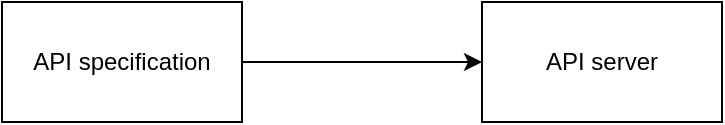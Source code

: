 <mxfile version="14.5.10" type="github" pages="7">
  <diagram id="YW9blF_Owmo7Ird1f1LF" name="Page-2">
    <mxGraphModel dx="1426" dy="794" grid="1" gridSize="10" guides="1" tooltips="1" connect="1" arrows="1" fold="1" page="1" pageScale="1" pageWidth="850" pageHeight="1100" math="0" shadow="0">
      <root>
        <mxCell id="KnWf_Mx42IllufW8GDrq-0" />
        <mxCell id="KnWf_Mx42IllufW8GDrq-1" parent="KnWf_Mx42IllufW8GDrq-0" />
        <mxCell id="KnWf_Mx42IllufW8GDrq-2" value="API specification" style="rounded=0;whiteSpace=wrap;html=1;" parent="KnWf_Mx42IllufW8GDrq-1" vertex="1">
          <mxGeometry x="200" y="300" width="120" height="60" as="geometry" />
        </mxCell>
        <mxCell id="KnWf_Mx42IllufW8GDrq-3" value="API server" style="rounded=0;whiteSpace=wrap;html=1;" parent="KnWf_Mx42IllufW8GDrq-1" vertex="1">
          <mxGeometry x="440" y="300" width="120" height="60" as="geometry" />
        </mxCell>
        <mxCell id="KnWf_Mx42IllufW8GDrq-4" value="" style="endArrow=classic;html=1;exitX=1;exitY=0.5;exitDx=0;exitDy=0;entryX=0;entryY=0.5;entryDx=0;entryDy=0;" parent="KnWf_Mx42IllufW8GDrq-1" source="KnWf_Mx42IllufW8GDrq-2" target="KnWf_Mx42IllufW8GDrq-3" edge="1">
          <mxGeometry width="50" height="50" relative="1" as="geometry">
            <mxPoint x="560" y="460" as="sourcePoint" />
            <mxPoint x="610" y="410" as="targetPoint" />
          </mxGeometry>
        </mxCell>
      </root>
    </mxGraphModel>
  </diagram>
  <diagram id="_DBOhe5kyn5AZzkCBfSt" name="Page-1">
    <mxGraphModel dx="1141" dy="635" grid="1" gridSize="10" guides="1" tooltips="1" connect="1" arrows="1" fold="1" page="1" pageScale="1" pageWidth="850" pageHeight="1100" math="0" shadow="0">
      <root>
        <mxCell id="0" />
        <mxCell id="1" parent="0" />
        <mxCell id="911lLUoRcZe3AvM8uptB-5" value="" style="shape=cylinder3;whiteSpace=wrap;html=1;boundedLbl=1;backgroundOutline=1;size=15;" vertex="1" parent="1">
          <mxGeometry x="240" y="240.9" width="60" height="80" as="geometry" />
        </mxCell>
        <mxCell id="911lLUoRcZe3AvM8uptB-6" value="" style="points=[];aspect=fixed;html=1;align=center;shadow=0;dashed=0;image;image=img/lib/allied_telesis/computer_and_terminals/Personal_Computer.svg;" vertex="1" parent="1">
          <mxGeometry x="530" y="256" width="45.6" height="61.8" as="geometry" />
        </mxCell>
        <mxCell id="911lLUoRcZe3AvM8uptB-7" value="" style="aspect=fixed;perimeter=ellipsePerimeter;html=1;align=center;shadow=0;dashed=0;spacingTop=3;image;image=img/lib/active_directory/generic_server.svg;" vertex="1" parent="1">
          <mxGeometry x="397" y="256" width="28.0" height="50" as="geometry" />
        </mxCell>
        <mxCell id="911lLUoRcZe3AvM8uptB-8" value="" style="endArrow=classic;html=1;exitX=0.99;exitY=0.593;exitDx=0;exitDy=0;exitPerimeter=0;entryX=-0.031;entryY=0.553;entryDx=0;entryDy=0;entryPerimeter=0;" edge="1" parent="1" source="911lLUoRcZe3AvM8uptB-5" target="911lLUoRcZe3AvM8uptB-6">
          <mxGeometry width="50" height="50" relative="1" as="geometry">
            <mxPoint x="530" y="450" as="sourcePoint" />
            <mxPoint x="580" y="400" as="targetPoint" />
          </mxGeometry>
        </mxCell>
      </root>
    </mxGraphModel>
  </diagram>
  <diagram id="-OSotKfonsL0_p117xXP" name="Page-3">
    <mxGraphModel dx="1426" dy="794" grid="1" gridSize="10" guides="1" tooltips="1" connect="1" arrows="1" fold="1" page="1" pageScale="1" pageWidth="850" pageHeight="1100" math="0" shadow="0">
      <root>
        <mxCell id="Q2AOBh10z61DoejBLnJy-0" />
        <mxCell id="Q2AOBh10z61DoejBLnJy-1" parent="Q2AOBh10z61DoejBLnJy-0" />
        <mxCell id="HHn24r9-YnnHE3A2zo3I-2" value="" style="endArrow=classic;html=1;exitX=1;exitY=0.5;exitDx=0;exitDy=0;entryX=0.341;entryY=0;entryDx=0;entryDy=0;entryPerimeter=0;" parent="Q2AOBh10z61DoejBLnJy-1" target="HHn24r9-YnnHE3A2zo3I-14" edge="1">
          <mxGeometry width="50" height="50" relative="1" as="geometry">
            <mxPoint x="360" y="200" as="sourcePoint" />
            <mxPoint x="450" y="260" as="targetPoint" />
          </mxGeometry>
        </mxCell>
        <mxCell id="HHn24r9-YnnHE3A2zo3I-3" value="API design" style="rounded=0;whiteSpace=wrap;html=1;" parent="Q2AOBh10z61DoejBLnJy-1" vertex="1">
          <mxGeometry x="80" y="170" width="120" height="60" as="geometry" />
        </mxCell>
        <mxCell id="HHn24r9-YnnHE3A2zo3I-4" value="" style="endArrow=classic;html=1;exitX=1;exitY=0.5;exitDx=0;exitDy=0;entryX=0;entryY=0.5;entryDx=0;entryDy=0;entryPerimeter=0;" parent="Q2AOBh10z61DoejBLnJy-1" source="HHn24r9-YnnHE3A2zo3I-3" target="HHn24r9-YnnHE3A2zo3I-12" edge="1">
          <mxGeometry width="50" height="50" relative="1" as="geometry">
            <mxPoint x="290" y="500" as="sourcePoint" />
            <mxPoint x="260" y="201" as="targetPoint" />
          </mxGeometry>
        </mxCell>
        <mxCell id="HHn24r9-YnnHE3A2zo3I-6" value="" style="endArrow=classic;html=1;exitX=1;exitY=0.5;exitDx=0;exitDy=0;entryX=0;entryY=0.75;entryDx=0;entryDy=0;" parent="Q2AOBh10z61DoejBLnJy-1" target="HHn24r9-YnnHE3A2zo3I-15" edge="1">
          <mxGeometry width="50" height="50" relative="1" as="geometry">
            <mxPoint x="360" y="200" as="sourcePoint" />
            <mxPoint x="450" y="170" as="targetPoint" />
          </mxGeometry>
        </mxCell>
        <mxCell id="HHn24r9-YnnHE3A2zo3I-8" value="" style="endArrow=classic;html=1;exitX=1;exitY=0.5;exitDx=0;exitDy=0;entryX=0.022;entryY=0.631;entryDx=0;entryDy=0;entryPerimeter=0;" parent="Q2AOBh10z61DoejBLnJy-1" source="HHn24r9-YnnHE3A2zo3I-15" target="HHn24r9-YnnHE3A2zo3I-16" edge="1">
          <mxGeometry width="50" height="50" relative="1" as="geometry">
            <mxPoint x="510" y="140" as="sourcePoint" />
            <mxPoint x="580" y="140" as="targetPoint" />
          </mxGeometry>
        </mxCell>
        <mxCell id="HHn24r9-YnnHE3A2zo3I-10" value="" style="endArrow=classic;html=1;exitX=0.991;exitY=0.591;exitDx=0;exitDy=0;exitPerimeter=0;entryX=-0.119;entryY=0.633;entryDx=0;entryDy=0;entryPerimeter=0;" parent="Q2AOBh10z61DoejBLnJy-1" source="HHn24r9-YnnHE3A2zo3I-14" target="HHn24r9-YnnHE3A2zo3I-17" edge="1">
          <mxGeometry width="50" height="50" relative="1" as="geometry">
            <mxPoint x="510" y="330" as="sourcePoint" />
            <mxPoint x="560" y="280" as="targetPoint" />
          </mxGeometry>
        </mxCell>
        <mxCell id="HHn24r9-YnnHE3A2zo3I-12" value="API specification" style="aspect=fixed;pointerEvents=1;shadow=0;dashed=0;html=1;strokeColor=none;labelPosition=center;verticalLabelPosition=bottom;verticalAlign=top;align=center;fillColor=#00188D;shape=mxgraph.azure.code_file" parent="Q2AOBh10z61DoejBLnJy-1" vertex="1">
          <mxGeometry x="276.5" y="175" width="47" height="50" as="geometry" />
        </mxCell>
        <mxCell id="HHn24r9-YnnHE3A2zo3I-14" value="API tests" style="shape=image;html=1;verticalAlign=top;verticalLabelPosition=bottom;labelBackgroundColor=#ffffff;imageAspect=0;aspect=fixed;image=https://cdn2.iconfinder.com/data/icons/xomo-basics/128/document-03-128.png" parent="Q2AOBh10z61DoejBLnJy-1" vertex="1">
          <mxGeometry x="397.8" y="230" width="88" height="88" as="geometry" />
        </mxCell>
        <mxCell id="HHn24r9-YnnHE3A2zo3I-15" value="Mock server" style="aspect=fixed;perimeter=ellipsePerimeter;html=1;align=center;shadow=0;dashed=0;spacingTop=3;image;image=img/lib/active_directory/generic_server.svg;" parent="Q2AOBh10z61DoejBLnJy-1" vertex="1">
          <mxGeometry x="425" y="115" width="33.6" height="60" as="geometry" />
        </mxCell>
        <mxCell id="HHn24r9-YnnHE3A2zo3I-16" value="API client" style="points=[];aspect=fixed;html=1;align=center;shadow=0;dashed=0;image;image=img/lib/allied_telesis/computer_and_terminals/Personal_Computer.svg;" parent="Q2AOBh10z61DoejBLnJy-1" vertex="1">
          <mxGeometry x="570" y="108.2" width="45.6" height="61.8" as="geometry" />
        </mxCell>
        <mxCell id="HHn24r9-YnnHE3A2zo3I-17" value="API server" style="aspect=fixed;perimeter=ellipsePerimeter;html=1;align=center;shadow=0;dashed=0;spacingTop=3;image;image=img/lib/active_directory/generic_server.svg;" parent="Q2AOBh10z61DoejBLnJy-1" vertex="1">
          <mxGeometry x="582" y="244" width="33.6" height="60" as="geometry" />
        </mxCell>
      </root>
    </mxGraphModel>
  </diagram>
  <diagram id="L9Y8G__AvbDqcX415ghp" name="Page-4">
    <mxGraphModel dx="1426" dy="794" grid="1" gridSize="10" guides="1" tooltips="1" connect="1" arrows="1" fold="1" page="1" pageScale="1" pageWidth="850" pageHeight="1100" math="0" shadow="0">
      <root>
        <mxCell id="7FXDLO-AdmhuCDb1IHFq-0" />
        <mxCell id="7FXDLO-AdmhuCDb1IHFq-1" parent="7FXDLO-AdmhuCDb1IHFq-0" />
        <mxCell id="7FXDLO-AdmhuCDb1IHFq-6" value="" style="endArrow=classic;html=1;exitX=0.989;exitY=0.64;exitDx=0;exitDy=0;entryX=0.022;entryY=0.631;entryDx=0;entryDy=0;entryPerimeter=0;exitPerimeter=0;" parent="7FXDLO-AdmhuCDb1IHFq-1" source="7FXDLO-AdmhuCDb1IHFq-8" target="7FXDLO-AdmhuCDb1IHFq-11" edge="1">
          <mxGeometry width="50" height="50" relative="1" as="geometry">
            <mxPoint x="458.6" y="145" as="sourcePoint" />
            <mxPoint x="580" y="140" as="targetPoint" />
          </mxGeometry>
        </mxCell>
        <mxCell id="7FXDLO-AdmhuCDb1IHFq-7" value="" style="endArrow=classic;html=1;exitX=1.032;exitY=0.64;exitDx=0;exitDy=0;exitPerimeter=0;entryX=-0.119;entryY=0.633;entryDx=0;entryDy=0;entryPerimeter=0;" parent="7FXDLO-AdmhuCDb1IHFq-1" source="7FXDLO-AdmhuCDb1IHFq-8" target="7FXDLO-AdmhuCDb1IHFq-12" edge="1">
          <mxGeometry width="50" height="50" relative="1" as="geometry">
            <mxPoint x="485.008" y="282.008" as="sourcePoint" />
            <mxPoint x="560" y="280" as="targetPoint" />
          </mxGeometry>
        </mxCell>
        <mxCell id="7FXDLO-AdmhuCDb1IHFq-8" value="API specification" style="aspect=fixed;pointerEvents=1;shadow=0;dashed=0;html=1;strokeColor=none;labelPosition=center;verticalLabelPosition=bottom;verticalAlign=top;align=center;fillColor=#00188D;shape=mxgraph.azure.code_file" parent="7FXDLO-AdmhuCDb1IHFq-1" vertex="1">
          <mxGeometry x="276.5" y="175" width="47" height="50" as="geometry" />
        </mxCell>
        <mxCell id="7FXDLO-AdmhuCDb1IHFq-11" value="API client" style="points=[];aspect=fixed;html=1;align=center;shadow=0;dashed=0;image;image=img/lib/allied_telesis/computer_and_terminals/Personal_Computer.svg;" parent="7FXDLO-AdmhuCDb1IHFq-1" vertex="1">
          <mxGeometry x="420" y="113.2" width="45.6" height="61.8" as="geometry" />
        </mxCell>
        <mxCell id="7FXDLO-AdmhuCDb1IHFq-12" value="API server" style="aspect=fixed;perimeter=ellipsePerimeter;html=1;align=center;shadow=0;dashed=0;spacingTop=3;image;image=img/lib/active_directory/generic_server.svg;" parent="7FXDLO-AdmhuCDb1IHFq-1" vertex="1">
          <mxGeometry x="426" y="225" width="33.6" height="60" as="geometry" />
        </mxCell>
      </root>
    </mxGraphModel>
  </diagram>
  <diagram id="2gecRY44C8IrdJoKqug1" name="Page-5">
    <mxGraphModel dx="1426" dy="794" grid="1" gridSize="10" guides="1" tooltips="1" connect="1" arrows="1" fold="1" page="1" pageScale="1" pageWidth="850" pageHeight="1100" math="0" shadow="0">
      <root>
        <mxCell id="QxzFYVdIYubaaprNjunj-0" />
        <mxCell id="QxzFYVdIYubaaprNjunj-1" parent="QxzFYVdIYubaaprNjunj-0" />
        <mxCell id="EWvQ33ldcOREJpzuu48I-0" value="" style="endArrow=classic;html=1;exitX=1;exitY=0.5;exitDx=0;exitDy=0;" edge="1" parent="QxzFYVdIYubaaprNjunj-1" target="EWvQ33ldcOREJpzuu48I-7">
          <mxGeometry width="50" height="50" relative="1" as="geometry">
            <mxPoint x="360" y="200" as="sourcePoint" />
            <mxPoint x="450" y="260" as="targetPoint" />
          </mxGeometry>
        </mxCell>
        <mxCell id="EWvQ33ldcOREJpzuu48I-5" value="" style="endArrow=classic;html=1;exitX=0.991;exitY=0.591;exitDx=0;exitDy=0;exitPerimeter=0;entryX=-0.119;entryY=0.633;entryDx=0;entryDy=0;entryPerimeter=0;" edge="1" parent="QxzFYVdIYubaaprNjunj-1" source="EWvQ33ldcOREJpzuu48I-7" target="EWvQ33ldcOREJpzuu48I-10">
          <mxGeometry width="50" height="50" relative="1" as="geometry">
            <mxPoint x="510" y="330" as="sourcePoint" />
            <mxPoint x="560" y="280" as="targetPoint" />
          </mxGeometry>
        </mxCell>
        <mxCell id="EWvQ33ldcOREJpzuu48I-6" value="API specification" style="aspect=fixed;pointerEvents=1;shadow=0;dashed=0;html=1;strokeColor=none;labelPosition=center;verticalLabelPosition=bottom;verticalAlign=top;align=center;fillColor=#00188D;shape=mxgraph.azure.code_file" vertex="1" parent="QxzFYVdIYubaaprNjunj-1">
          <mxGeometry x="276.5" y="175" width="47" height="50" as="geometry" />
        </mxCell>
        <mxCell id="EWvQ33ldcOREJpzuu48I-7" value="API tests" style="shape=image;html=1;verticalAlign=top;verticalLabelPosition=bottom;labelBackgroundColor=#ffffff;imageAspect=0;aspect=fixed;image=https://cdn2.iconfinder.com/data/icons/xomo-basics/128/document-03-128.png" vertex="1" parent="QxzFYVdIYubaaprNjunj-1">
          <mxGeometry x="420" y="156" width="88" height="88" as="geometry" />
        </mxCell>
        <mxCell id="EWvQ33ldcOREJpzuu48I-10" value="API server" style="aspect=fixed;perimeter=ellipsePerimeter;html=1;align=center;shadow=0;dashed=0;spacingTop=3;image;image=img/lib/active_directory/generic_server.svg;" vertex="1" parent="QxzFYVdIYubaaprNjunj-1">
          <mxGeometry x="582" y="170" width="33.6" height="60" as="geometry" />
        </mxCell>
      </root>
    </mxGraphModel>
  </diagram>
  <diagram id="HbRJaki6yfm9M-vilRuS" name="Page-6">
    <mxGraphModel dx="1426" dy="794" grid="1" gridSize="10" guides="1" tooltips="1" connect="1" arrows="1" fold="1" page="1" pageScale="1" pageWidth="850" pageHeight="1100" math="0" shadow="0">
      <root>
        <mxCell id="VWHfBOToA15D_FozDZoY-0" />
        <mxCell id="VWHfBOToA15D_FozDZoY-1" parent="VWHfBOToA15D_FozDZoY-0" />
        <mxCell id="0CcJc1qAgRDPtKfVjSrv-3" value="" style="endArrow=classic;html=1;exitX=1;exitY=0.5;exitDx=0;exitDy=0;entryX=0.006;entryY=0.585;entryDx=0;entryDy=0;entryPerimeter=0;exitPerimeter=0;" parent="VWHfBOToA15D_FozDZoY-1" source="0CcJc1qAgRDPtKfVjSrv-6" target="0CcJc1qAgRDPtKfVjSrv-8" edge="1">
          <mxGeometry width="50" height="50" relative="1" as="geometry">
            <mxPoint x="360" y="200" as="sourcePoint" />
            <mxPoint x="450" y="170" as="targetPoint" />
          </mxGeometry>
        </mxCell>
        <mxCell id="0CcJc1qAgRDPtKfVjSrv-4" value="" style="endArrow=classic;html=1;exitX=1;exitY=0.5;exitDx=0;exitDy=0;entryX=-0.013;entryY=0.533;entryDx=0;entryDy=0;entryPerimeter=0;" parent="VWHfBOToA15D_FozDZoY-1" source="0CcJc1qAgRDPtKfVjSrv-8" target="0CcJc1qAgRDPtKfVjSrv-9" edge="1">
          <mxGeometry width="50" height="50" relative="1" as="geometry">
            <mxPoint x="510" y="140" as="sourcePoint" />
            <mxPoint x="580" y="140" as="targetPoint" />
          </mxGeometry>
        </mxCell>
        <mxCell id="0CcJc1qAgRDPtKfVjSrv-6" value="API specification" style="aspect=fixed;pointerEvents=1;shadow=0;dashed=0;html=1;strokeColor=none;labelPosition=center;verticalLabelPosition=bottom;verticalAlign=top;align=center;fillColor=#00188D;shape=mxgraph.azure.code_file" parent="VWHfBOToA15D_FozDZoY-1" vertex="1">
          <mxGeometry x="290" y="175" width="47" height="50" as="geometry" />
        </mxCell>
        <mxCell id="0CcJc1qAgRDPtKfVjSrv-8" value="Mock server" style="aspect=fixed;perimeter=ellipsePerimeter;html=1;align=center;shadow=0;dashed=0;spacingTop=3;image;image=img/lib/active_directory/generic_server.svg;" parent="VWHfBOToA15D_FozDZoY-1" vertex="1">
          <mxGeometry x="425" y="165" width="33.6" height="60" as="geometry" />
        </mxCell>
        <mxCell id="0CcJc1qAgRDPtKfVjSrv-9" value="API client" style="points=[];aspect=fixed;html=1;align=center;shadow=0;dashed=0;image;image=img/lib/allied_telesis/computer_and_terminals/Personal_Computer.svg;" parent="VWHfBOToA15D_FozDZoY-1" vertex="1">
          <mxGeometry x="550" y="163.2" width="45.6" height="61.8" as="geometry" />
        </mxCell>
      </root>
    </mxGraphModel>
  </diagram>
  <diagram id="8CH1AJ9X9koKDYAXqmSw" name="Page-7">
    <mxGraphModel dx="1426" dy="794" grid="1" gridSize="10" guides="1" tooltips="1" connect="1" arrows="1" fold="1" page="1" pageScale="1" pageWidth="850" pageHeight="1100" math="0" shadow="0">
      <root>
        <mxCell id="QqBJqPqLRKcHFHB9CB87-0" />
        <mxCell id="QqBJqPqLRKcHFHB9CB87-1" parent="QqBJqPqLRKcHFHB9CB87-0" />
        <mxCell id="QqBJqPqLRKcHFHB9CB87-2" value="" style="endArrow=classic;html=1;exitX=1;exitY=0.5;exitDx=0;exitDy=0;entryX=0.341;entryY=0;entryDx=0;entryDy=0;entryPerimeter=0;exitPerimeter=0;" edge="1" parent="QqBJqPqLRKcHFHB9CB87-1" target="QqBJqPqLRKcHFHB9CB87-9" source="QqBJqPqLRKcHFHB9CB87-8">
          <mxGeometry width="50" height="50" relative="1" as="geometry">
            <mxPoint x="360" y="200" as="sourcePoint" />
            <mxPoint x="450" y="260" as="targetPoint" />
          </mxGeometry>
        </mxCell>
        <mxCell id="QqBJqPqLRKcHFHB9CB87-3" value="API design" style="rounded=0;whiteSpace=wrap;html=1;" vertex="1" parent="QqBJqPqLRKcHFHB9CB87-1">
          <mxGeometry x="80" y="170" width="120" height="60" as="geometry" />
        </mxCell>
        <mxCell id="QqBJqPqLRKcHFHB9CB87-4" value="" style="endArrow=classic;html=1;exitX=1;exitY=0.5;exitDx=0;exitDy=0;entryX=0;entryY=0.5;entryDx=0;entryDy=0;entryPerimeter=0;" edge="1" parent="QqBJqPqLRKcHFHB9CB87-1" source="QqBJqPqLRKcHFHB9CB87-3" target="QqBJqPqLRKcHFHB9CB87-8">
          <mxGeometry width="50" height="50" relative="1" as="geometry">
            <mxPoint x="290" y="500" as="sourcePoint" />
            <mxPoint x="260" y="201" as="targetPoint" />
          </mxGeometry>
        </mxCell>
        <mxCell id="QqBJqPqLRKcHFHB9CB87-5" value="" style="endArrow=classic;html=1;exitX=1;exitY=0.5;exitDx=0;exitDy=0;entryX=0;entryY=0.75;entryDx=0;entryDy=0;exitPerimeter=0;" edge="1" parent="QqBJqPqLRKcHFHB9CB87-1" target="QqBJqPqLRKcHFHB9CB87-10" source="QqBJqPqLRKcHFHB9CB87-8">
          <mxGeometry width="50" height="50" relative="1" as="geometry">
            <mxPoint x="360" y="200" as="sourcePoint" />
            <mxPoint x="450" y="170" as="targetPoint" />
          </mxGeometry>
        </mxCell>
        <mxCell id="QqBJqPqLRKcHFHB9CB87-6" value="" style="endArrow=classic;html=1;exitX=1;exitY=0.5;exitDx=0;exitDy=0;entryX=0.022;entryY=0.631;entryDx=0;entryDy=0;entryPerimeter=0;" edge="1" parent="QqBJqPqLRKcHFHB9CB87-1" source="QqBJqPqLRKcHFHB9CB87-10" target="QqBJqPqLRKcHFHB9CB87-11">
          <mxGeometry width="50" height="50" relative="1" as="geometry">
            <mxPoint x="510" y="140" as="sourcePoint" />
            <mxPoint x="580" y="140" as="targetPoint" />
          </mxGeometry>
        </mxCell>
        <mxCell id="QqBJqPqLRKcHFHB9CB87-7" value="" style="endArrow=classic;html=1;exitX=0.991;exitY=0.591;exitDx=0;exitDy=0;exitPerimeter=0;entryX=-0.119;entryY=0.633;entryDx=0;entryDy=0;entryPerimeter=0;" edge="1" parent="QqBJqPqLRKcHFHB9CB87-1" source="QqBJqPqLRKcHFHB9CB87-9" target="QqBJqPqLRKcHFHB9CB87-12">
          <mxGeometry width="50" height="50" relative="1" as="geometry">
            <mxPoint x="510" y="330" as="sourcePoint" />
            <mxPoint x="560" y="280" as="targetPoint" />
          </mxGeometry>
        </mxCell>
        <mxCell id="QqBJqPqLRKcHFHB9CB87-8" value="API specification" style="aspect=fixed;pointerEvents=1;shadow=0;dashed=0;html=1;strokeColor=none;labelPosition=center;verticalLabelPosition=bottom;verticalAlign=top;align=center;fillColor=#00188D;shape=mxgraph.azure.code_file" vertex="1" parent="QqBJqPqLRKcHFHB9CB87-1">
          <mxGeometry x="290" y="175" width="47" height="50" as="geometry" />
        </mxCell>
        <mxCell id="QqBJqPqLRKcHFHB9CB87-9" value="API tests" style="shape=image;html=1;verticalAlign=top;verticalLabelPosition=bottom;labelBackgroundColor=#ffffff;imageAspect=0;aspect=fixed;image=https://cdn2.iconfinder.com/data/icons/xomo-basics/128/document-03-128.png" vertex="1" parent="QqBJqPqLRKcHFHB9CB87-1">
          <mxGeometry x="397.8" y="230" width="88" height="88" as="geometry" />
        </mxCell>
        <mxCell id="QqBJqPqLRKcHFHB9CB87-10" value="Mock server" style="aspect=fixed;perimeter=ellipsePerimeter;html=1;align=center;shadow=0;dashed=0;spacingTop=3;image;image=img/lib/active_directory/generic_server.svg;" vertex="1" parent="QqBJqPqLRKcHFHB9CB87-1">
          <mxGeometry x="425" y="115" width="33.6" height="60" as="geometry" />
        </mxCell>
        <mxCell id="QqBJqPqLRKcHFHB9CB87-11" value="API client" style="points=[];aspect=fixed;html=1;align=center;shadow=0;dashed=0;image;image=img/lib/allied_telesis/computer_and_terminals/Personal_Computer.svg;" vertex="1" parent="QqBJqPqLRKcHFHB9CB87-1">
          <mxGeometry x="570" y="108.2" width="45.6" height="61.8" as="geometry" />
        </mxCell>
        <mxCell id="QqBJqPqLRKcHFHB9CB87-12" value="API server" style="aspect=fixed;perimeter=ellipsePerimeter;html=1;align=center;shadow=0;dashed=0;spacingTop=3;image;image=img/lib/active_directory/generic_server.svg;" vertex="1" parent="QqBJqPqLRKcHFHB9CB87-1">
          <mxGeometry x="582" y="244" width="33.6" height="60" as="geometry" />
        </mxCell>
      </root>
    </mxGraphModel>
  </diagram>
</mxfile>
